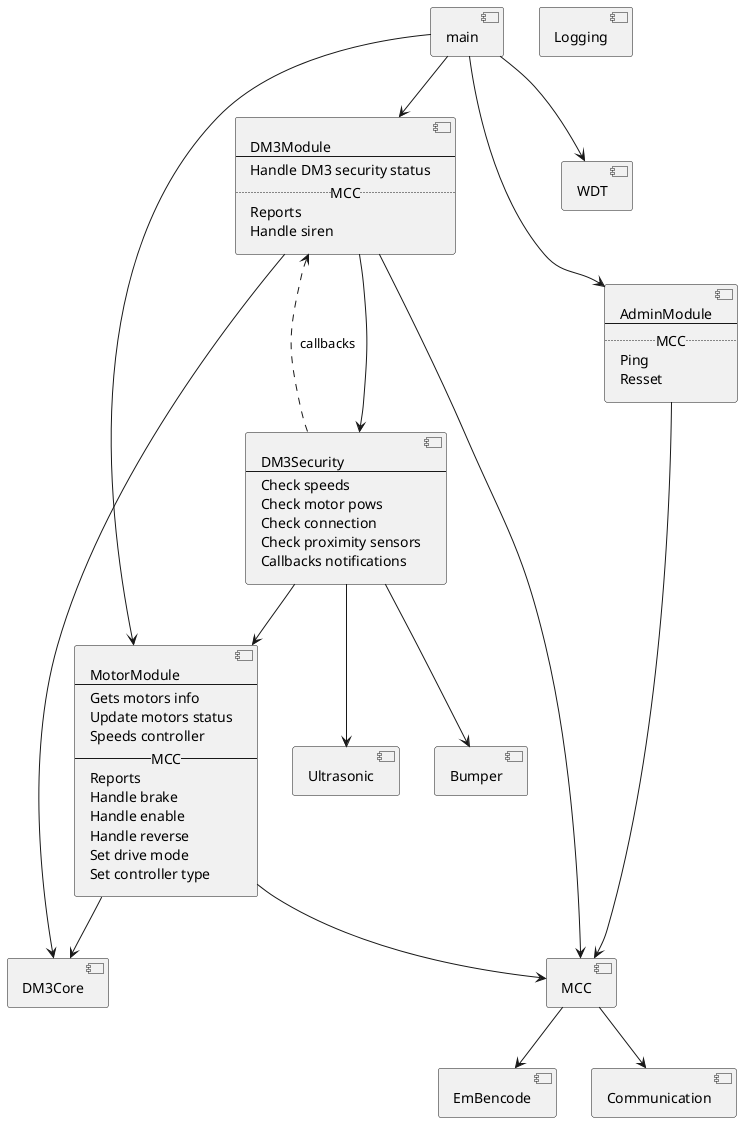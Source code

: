 @startuml

' Components definition

component AdminModule [
    AdminModule
    ---
    ..MCC..
    Ping
    Resset
]
component Bumper  
component DM3Core
component DM3Module[
    DM3Module
    ---
    Handle DM3 security status
    ..MCC..
    Reports
    Handle siren
]
component DM3Security[
    DM3Security
    ---
    Check speeds
    Check motor pows
    Check connection
    Check proximity sensors
    Callbacks notifications
]
component EmBencode
component Communication
component Logging
component MCC
component MotorModule[
    MotorModule
    ---
    Gets motors info
    Update motors status
    Speeds controller
    --MCC--
    Reports
    Handle brake
    Handle enable
    Handle reverse
    Set drive mode
    Set controller type
]
component Ultrasonic
component WDT
component main

' Components relationships

DM3Module --> DM3Security
DM3Module --> DM3Core
DM3Module --> MCC

DM3Security --> Ultrasonic
DM3Security --> Bumper
DM3Security --> MotorModule
DM3Security ..> DM3Module : callbacks

AdminModule --> MCC

MotorModule --> DM3Core
MotorModule --> MCC

MCC --> EmBencode
MCC --> Communication

main --> WDT
main --> AdminModule
main --> MotorModule
main --> DM3Module


@enduml